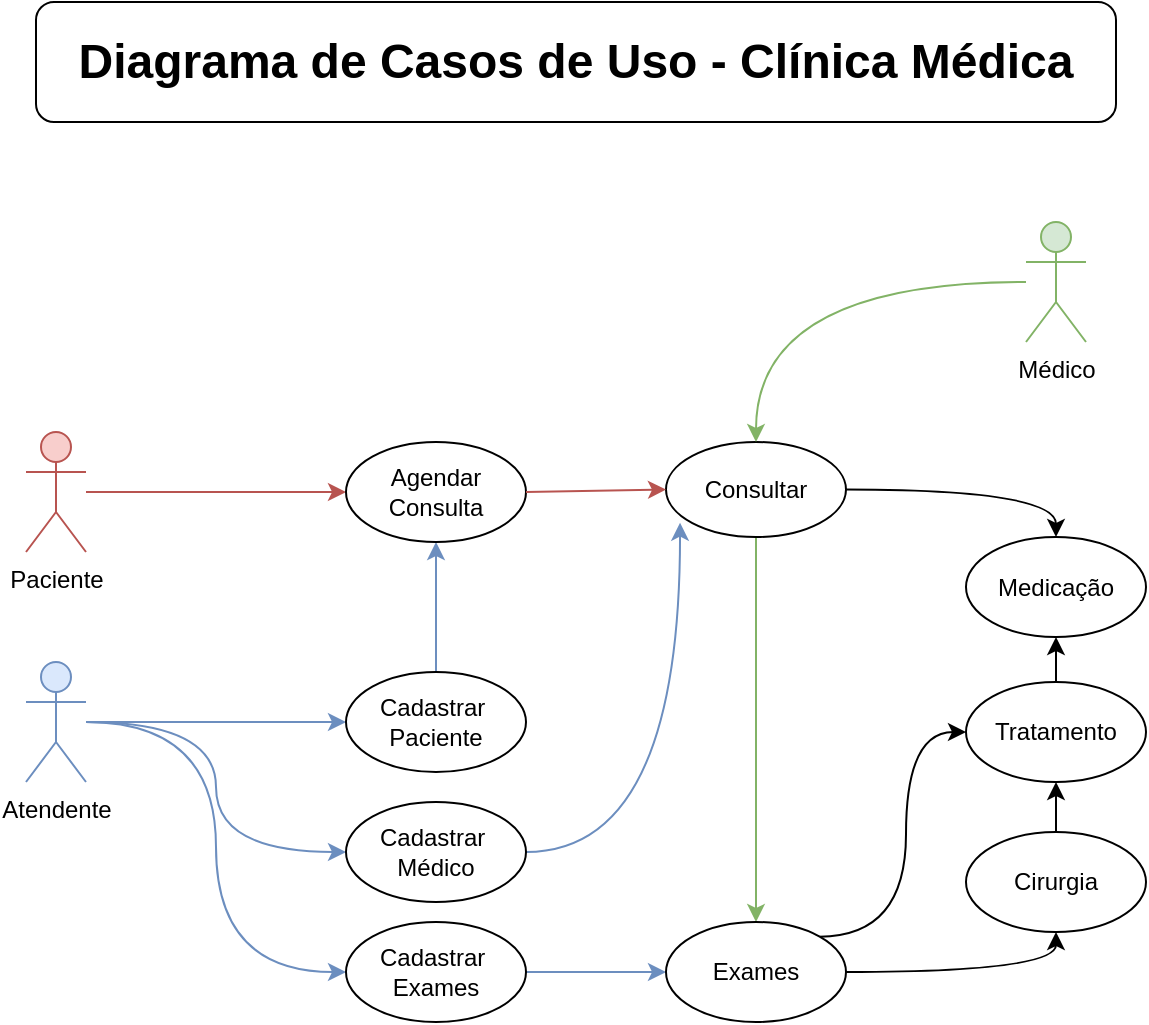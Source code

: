 <mxfile version="20.8.23" type="device"><diagram name="Página-1" id="oG-ZKGqJ_pmDRMVK5LF5"><mxGraphModel dx="978" dy="538" grid="1" gridSize="10" guides="1" tooltips="1" connect="1" arrows="1" fold="1" page="1" pageScale="1" pageWidth="827" pageHeight="1169" math="0" shadow="0"><root><mxCell id="0"/><mxCell id="1" parent="0"/><mxCell id="iRTxkaxOIgzE17fFuiex-58" value="" style="rounded=1;whiteSpace=wrap;html=1;fontFamily=Helvetica;fontSize=24;" vertex="1" parent="1"><mxGeometry x="134" y="120" width="540" height="60" as="geometry"/></mxCell><mxCell id="iRTxkaxOIgzE17fFuiex-2" value="&lt;b&gt;&lt;font style=&quot;font-size: 24px;&quot;&gt;Diagrama de Casos de Uso - Clínica Médica&lt;/font&gt;&lt;/b&gt;" style="text;html=1;strokeColor=none;fillColor=none;align=center;verticalAlign=middle;whiteSpace=wrap;rounded=0;" vertex="1" parent="1"><mxGeometry x="149" y="130" width="510" height="40" as="geometry"/></mxCell><mxCell id="iRTxkaxOIgzE17fFuiex-33" style="edgeStyle=orthogonalEdgeStyle;curved=1;rounded=0;orthogonalLoop=1;jettySize=auto;html=1;entryX=0;entryY=0.5;entryDx=0;entryDy=0;fillColor=#f8cecc;strokeColor=#b85450;" edge="1" parent="1" source="iRTxkaxOIgzE17fFuiex-4" target="iRTxkaxOIgzE17fFuiex-11"><mxGeometry relative="1" as="geometry"/></mxCell><mxCell id="iRTxkaxOIgzE17fFuiex-4" value="Paciente" style="shape=umlActor;verticalLabelPosition=bottom;verticalAlign=top;html=1;outlineConnect=0;fillColor=#f8cecc;strokeColor=#b85450;" vertex="1" parent="1"><mxGeometry x="129" y="335" width="30" height="60" as="geometry"/></mxCell><mxCell id="iRTxkaxOIgzE17fFuiex-30" style="edgeStyle=orthogonalEdgeStyle;curved=1;rounded=0;orthogonalLoop=1;jettySize=auto;html=1;entryX=0;entryY=0.5;entryDx=0;entryDy=0;fillColor=#dae8fc;strokeColor=#6c8ebf;" edge="1" parent="1" source="iRTxkaxOIgzE17fFuiex-8" target="iRTxkaxOIgzE17fFuiex-26"><mxGeometry relative="1" as="geometry"/></mxCell><mxCell id="iRTxkaxOIgzE17fFuiex-31" style="edgeStyle=orthogonalEdgeStyle;curved=1;rounded=0;orthogonalLoop=1;jettySize=auto;html=1;entryX=0;entryY=0.5;entryDx=0;entryDy=0;fillColor=#dae8fc;strokeColor=#6c8ebf;" edge="1" parent="1" source="iRTxkaxOIgzE17fFuiex-8" target="iRTxkaxOIgzE17fFuiex-27"><mxGeometry relative="1" as="geometry"/></mxCell><mxCell id="iRTxkaxOIgzE17fFuiex-32" style="edgeStyle=orthogonalEdgeStyle;curved=1;rounded=0;orthogonalLoop=1;jettySize=auto;html=1;entryX=0;entryY=0.5;entryDx=0;entryDy=0;fillColor=#dae8fc;strokeColor=#6c8ebf;" edge="1" parent="1" source="iRTxkaxOIgzE17fFuiex-8" target="iRTxkaxOIgzE17fFuiex-9"><mxGeometry relative="1" as="geometry"/></mxCell><mxCell id="iRTxkaxOIgzE17fFuiex-8" value="Atendente&lt;br&gt;" style="shape=umlActor;verticalLabelPosition=bottom;verticalAlign=top;html=1;outlineConnect=0;fillColor=#dae8fc;strokeColor=#6c8ebf;" vertex="1" parent="1"><mxGeometry x="129" y="450" width="30" height="60" as="geometry"/></mxCell><mxCell id="iRTxkaxOIgzE17fFuiex-29" style="edgeStyle=orthogonalEdgeStyle;curved=1;rounded=0;orthogonalLoop=1;jettySize=auto;html=1;fillColor=#dae8fc;strokeColor=#6c8ebf;" edge="1" parent="1" source="iRTxkaxOIgzE17fFuiex-9" target="iRTxkaxOIgzE17fFuiex-11"><mxGeometry relative="1" as="geometry"/></mxCell><mxCell id="iRTxkaxOIgzE17fFuiex-9" value="Cadastrar&amp;nbsp;&lt;br&gt;Paciente" style="ellipse;whiteSpace=wrap;html=1;" vertex="1" parent="1"><mxGeometry x="289" y="455" width="90" height="50" as="geometry"/></mxCell><mxCell id="iRTxkaxOIgzE17fFuiex-11" value="Agendar&lt;br&gt;Consulta" style="ellipse;whiteSpace=wrap;html=1;" vertex="1" parent="1"><mxGeometry x="289" y="340" width="90" height="50" as="geometry"/></mxCell><mxCell id="iRTxkaxOIgzE17fFuiex-40" style="edgeStyle=orthogonalEdgeStyle;curved=1;rounded=0;orthogonalLoop=1;jettySize=auto;html=1;fillColor=#d5e8d4;strokeColor=#82b366;" edge="1" parent="1" source="iRTxkaxOIgzE17fFuiex-14" target="iRTxkaxOIgzE17fFuiex-28"><mxGeometry relative="1" as="geometry"/></mxCell><mxCell id="iRTxkaxOIgzE17fFuiex-53" style="edgeStyle=orthogonalEdgeStyle;curved=1;rounded=0;orthogonalLoop=1;jettySize=auto;html=1;entryX=0.5;entryY=0;entryDx=0;entryDy=0;fontFamily=Helvetica;fontSize=24;" edge="1" parent="1" source="iRTxkaxOIgzE17fFuiex-14" target="iRTxkaxOIgzE17fFuiex-34"><mxGeometry relative="1" as="geometry"/></mxCell><mxCell id="iRTxkaxOIgzE17fFuiex-14" value="Consultar" style="ellipse;whiteSpace=wrap;html=1;" vertex="1" parent="1"><mxGeometry x="449" y="340" width="90" height="47.5" as="geometry"/></mxCell><mxCell id="iRTxkaxOIgzE17fFuiex-17" value="" style="endArrow=classic;html=1;rounded=0;entryX=0;entryY=0.5;entryDx=0;entryDy=0;exitX=1;exitY=0.5;exitDx=0;exitDy=0;fillColor=#f8cecc;strokeColor=#b85450;" edge="1" parent="1" source="iRTxkaxOIgzE17fFuiex-11" target="iRTxkaxOIgzE17fFuiex-14"><mxGeometry width="50" height="50" relative="1" as="geometry"><mxPoint x="399" y="340" as="sourcePoint"/><mxPoint x="449" y="290" as="targetPoint"/></mxGeometry></mxCell><mxCell id="iRTxkaxOIgzE17fFuiex-48" style="edgeStyle=orthogonalEdgeStyle;curved=1;rounded=0;orthogonalLoop=1;jettySize=auto;html=1;entryX=0.5;entryY=0;entryDx=0;entryDy=0;fillColor=#d5e8d4;strokeColor=#82b366;" edge="1" parent="1" source="iRTxkaxOIgzE17fFuiex-20" target="iRTxkaxOIgzE17fFuiex-14"><mxGeometry relative="1" as="geometry"/></mxCell><mxCell id="iRTxkaxOIgzE17fFuiex-20" value="Médico" style="shape=umlActor;verticalLabelPosition=bottom;verticalAlign=top;html=1;outlineConnect=0;fillColor=#d5e8d4;strokeColor=#82b366;" vertex="1" parent="1"><mxGeometry x="629" y="230" width="30" height="60" as="geometry"/></mxCell><mxCell id="iRTxkaxOIgzE17fFuiex-38" style="edgeStyle=orthogonalEdgeStyle;curved=1;rounded=0;orthogonalLoop=1;jettySize=auto;html=1;entryX=0.078;entryY=0.849;entryDx=0;entryDy=0;entryPerimeter=0;fillColor=#dae8fc;strokeColor=#6c8ebf;" edge="1" parent="1" source="iRTxkaxOIgzE17fFuiex-26" target="iRTxkaxOIgzE17fFuiex-14"><mxGeometry relative="1" as="geometry"/></mxCell><mxCell id="iRTxkaxOIgzE17fFuiex-26" value="Cadastrar&amp;nbsp;&lt;br&gt;Médico" style="ellipse;whiteSpace=wrap;html=1;" vertex="1" parent="1"><mxGeometry x="289" y="520" width="90" height="50" as="geometry"/></mxCell><mxCell id="iRTxkaxOIgzE17fFuiex-45" style="edgeStyle=orthogonalEdgeStyle;curved=1;rounded=0;orthogonalLoop=1;jettySize=auto;html=1;entryX=0;entryY=0.5;entryDx=0;entryDy=0;fillColor=#dae8fc;strokeColor=#6c8ebf;" edge="1" parent="1" source="iRTxkaxOIgzE17fFuiex-27" target="iRTxkaxOIgzE17fFuiex-28"><mxGeometry relative="1" as="geometry"/></mxCell><mxCell id="iRTxkaxOIgzE17fFuiex-27" value="Cadastrar&amp;nbsp;&lt;br&gt;Exames" style="ellipse;whiteSpace=wrap;html=1;" vertex="1" parent="1"><mxGeometry x="289" y="580" width="90" height="50" as="geometry"/></mxCell><mxCell id="iRTxkaxOIgzE17fFuiex-54" style="edgeStyle=orthogonalEdgeStyle;curved=1;rounded=0;orthogonalLoop=1;jettySize=auto;html=1;entryX=0.5;entryY=1;entryDx=0;entryDy=0;fontFamily=Helvetica;fontSize=24;" edge="1" parent="1" source="iRTxkaxOIgzE17fFuiex-28" target="iRTxkaxOIgzE17fFuiex-49"><mxGeometry relative="1" as="geometry"/></mxCell><mxCell id="iRTxkaxOIgzE17fFuiex-57" style="edgeStyle=orthogonalEdgeStyle;curved=1;rounded=0;orthogonalLoop=1;jettySize=auto;html=1;exitX=1;exitY=0;exitDx=0;exitDy=0;entryX=0;entryY=0.5;entryDx=0;entryDy=0;fontFamily=Helvetica;fontSize=24;" edge="1" parent="1" source="iRTxkaxOIgzE17fFuiex-28" target="iRTxkaxOIgzE17fFuiex-35"><mxGeometry relative="1" as="geometry"/></mxCell><mxCell id="iRTxkaxOIgzE17fFuiex-28" value="Exames" style="ellipse;whiteSpace=wrap;html=1;" vertex="1" parent="1"><mxGeometry x="449" y="580" width="90" height="50" as="geometry"/></mxCell><mxCell id="iRTxkaxOIgzE17fFuiex-34" value="Medicação" style="ellipse;whiteSpace=wrap;html=1;" vertex="1" parent="1"><mxGeometry x="599" y="387.5" width="90" height="50" as="geometry"/></mxCell><mxCell id="iRTxkaxOIgzE17fFuiex-43" style="edgeStyle=orthogonalEdgeStyle;curved=1;rounded=0;orthogonalLoop=1;jettySize=auto;html=1;" edge="1" parent="1" source="iRTxkaxOIgzE17fFuiex-35" target="iRTxkaxOIgzE17fFuiex-34"><mxGeometry relative="1" as="geometry"/></mxCell><mxCell id="iRTxkaxOIgzE17fFuiex-35" value="Tratamento" style="ellipse;whiteSpace=wrap;html=1;" vertex="1" parent="1"><mxGeometry x="599" y="460" width="90" height="50" as="geometry"/></mxCell><mxCell id="iRTxkaxOIgzE17fFuiex-51" style="edgeStyle=orthogonalEdgeStyle;curved=1;rounded=0;orthogonalLoop=1;jettySize=auto;html=1;fontFamily=Helvetica;fontSize=24;" edge="1" parent="1" source="iRTxkaxOIgzE17fFuiex-49" target="iRTxkaxOIgzE17fFuiex-35"><mxGeometry relative="1" as="geometry"/></mxCell><mxCell id="iRTxkaxOIgzE17fFuiex-49" value="Cirurgia" style="ellipse;whiteSpace=wrap;html=1;" vertex="1" parent="1"><mxGeometry x="599" y="535" width="90" height="50" as="geometry"/></mxCell></root></mxGraphModel></diagram></mxfile>